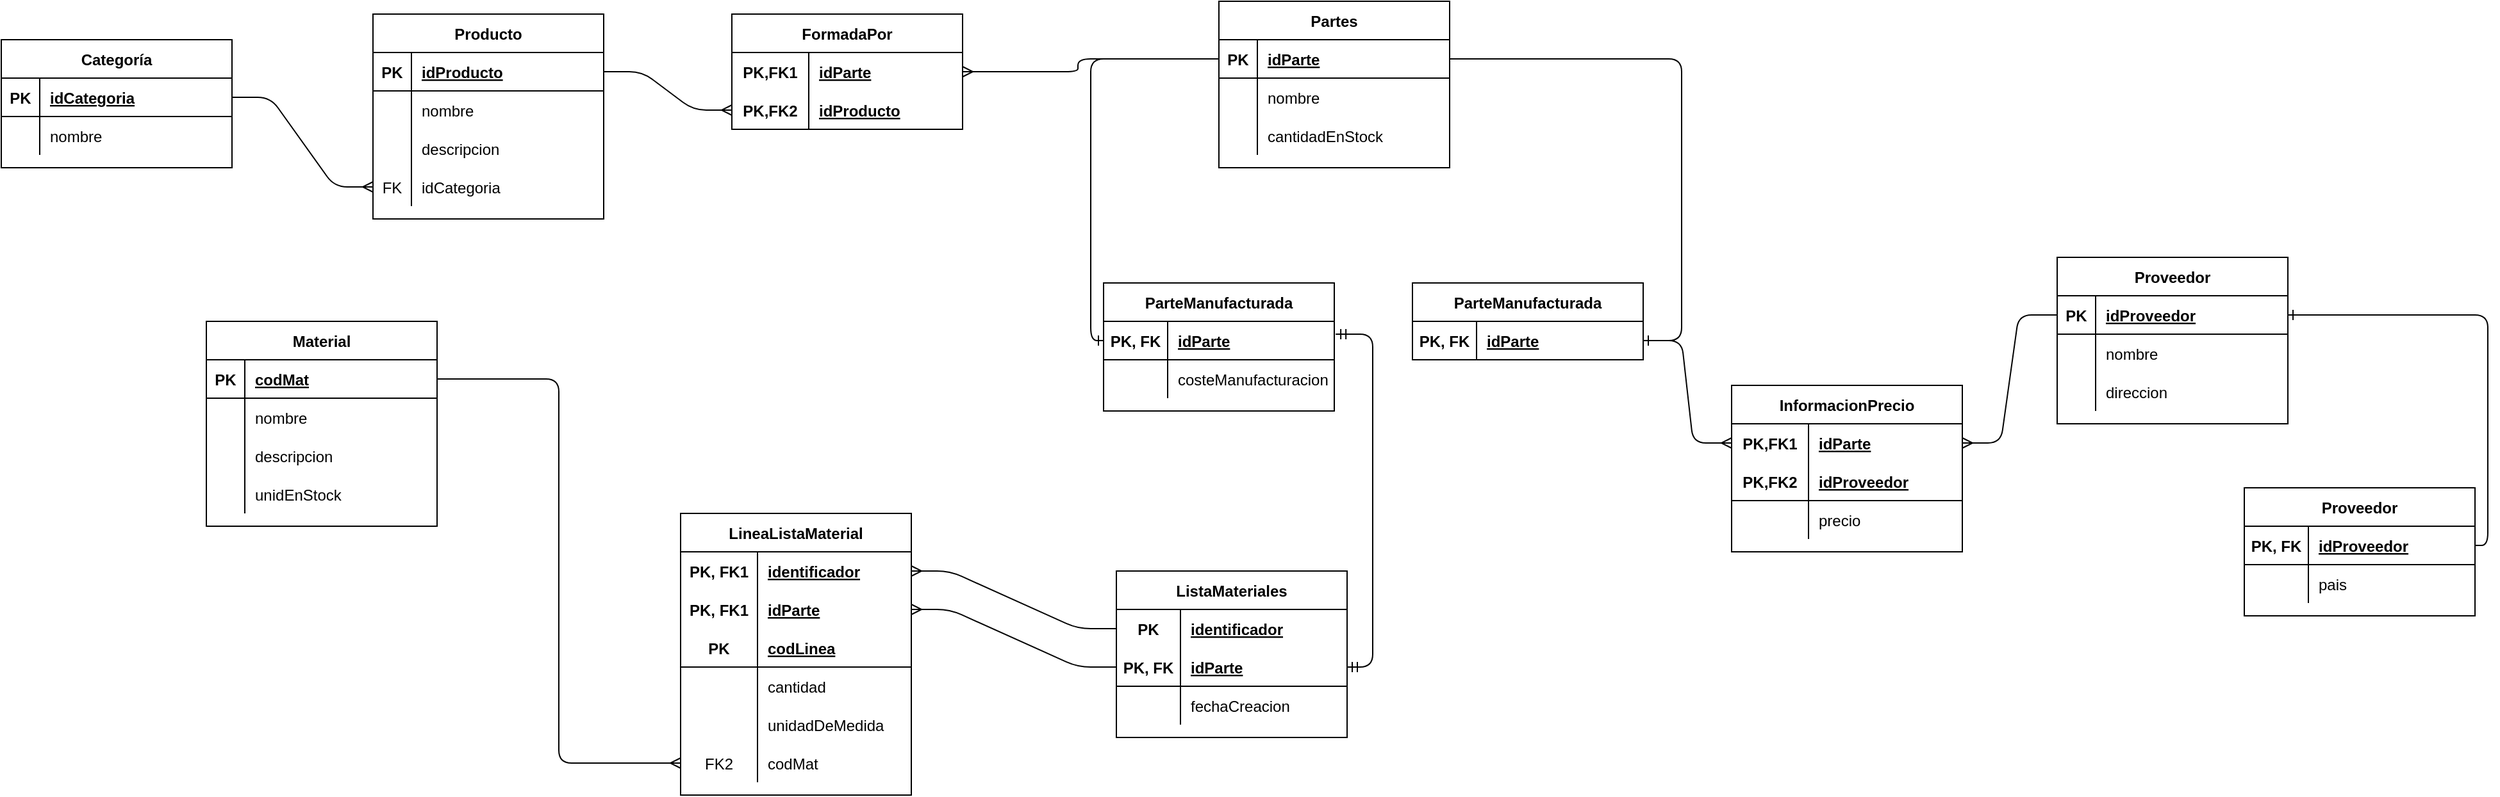 <mxfile version="14.4.3" type="device"><diagram id="-N4p3-hyUsjBFqyOFc-9" name="Página-1"><mxGraphModel dx="1021" dy="600" grid="1" gridSize="10" guides="1" tooltips="1" connect="1" arrows="1" fold="1" page="1" pageScale="1" pageWidth="827" pageHeight="1169" math="0" shadow="0"><root><mxCell id="0"/><mxCell id="1" parent="0"/><mxCell id="QbuISWlh4WexcqxM9ZV0-1" value="Categoría" style="shape=table;startSize=30;container=1;collapsible=1;childLayout=tableLayout;fixedRows=1;rowLines=0;fontStyle=1;align=center;resizeLast=1;" vertex="1" parent="1"><mxGeometry x="50" y="90" width="180" height="100" as="geometry"/></mxCell><mxCell id="QbuISWlh4WexcqxM9ZV0-2" value="" style="shape=partialRectangle;collapsible=0;dropTarget=0;pointerEvents=0;fillColor=none;top=0;left=0;bottom=1;right=0;points=[[0,0.5],[1,0.5]];portConstraint=eastwest;" vertex="1" parent="QbuISWlh4WexcqxM9ZV0-1"><mxGeometry y="30" width="180" height="30" as="geometry"/></mxCell><mxCell id="QbuISWlh4WexcqxM9ZV0-3" value="PK" style="shape=partialRectangle;connectable=0;fillColor=none;top=0;left=0;bottom=0;right=0;fontStyle=1;overflow=hidden;" vertex="1" parent="QbuISWlh4WexcqxM9ZV0-2"><mxGeometry width="30" height="30" as="geometry"/></mxCell><mxCell id="QbuISWlh4WexcqxM9ZV0-4" value="idCategoria" style="shape=partialRectangle;connectable=0;fillColor=none;top=0;left=0;bottom=0;right=0;align=left;spacingLeft=6;fontStyle=5;overflow=hidden;" vertex="1" parent="QbuISWlh4WexcqxM9ZV0-2"><mxGeometry x="30" width="150" height="30" as="geometry"/></mxCell><mxCell id="QbuISWlh4WexcqxM9ZV0-5" value="" style="shape=partialRectangle;collapsible=0;dropTarget=0;pointerEvents=0;fillColor=none;top=0;left=0;bottom=0;right=0;points=[[0,0.5],[1,0.5]];portConstraint=eastwest;" vertex="1" parent="QbuISWlh4WexcqxM9ZV0-1"><mxGeometry y="60" width="180" height="30" as="geometry"/></mxCell><mxCell id="QbuISWlh4WexcqxM9ZV0-6" value="" style="shape=partialRectangle;connectable=0;fillColor=none;top=0;left=0;bottom=0;right=0;editable=1;overflow=hidden;" vertex="1" parent="QbuISWlh4WexcqxM9ZV0-5"><mxGeometry width="30" height="30" as="geometry"/></mxCell><mxCell id="QbuISWlh4WexcqxM9ZV0-7" value="nombre" style="shape=partialRectangle;connectable=0;fillColor=none;top=0;left=0;bottom=0;right=0;align=left;spacingLeft=6;overflow=hidden;" vertex="1" parent="QbuISWlh4WexcqxM9ZV0-5"><mxGeometry x="30" width="150" height="30" as="geometry"/></mxCell><mxCell id="QbuISWlh4WexcqxM9ZV0-14" value="Producto" style="shape=table;startSize=30;container=1;collapsible=1;childLayout=tableLayout;fixedRows=1;rowLines=0;fontStyle=1;align=center;resizeLast=1;" vertex="1" parent="1"><mxGeometry x="340" y="70" width="180" height="160" as="geometry"/></mxCell><mxCell id="QbuISWlh4WexcqxM9ZV0-15" value="" style="shape=partialRectangle;collapsible=0;dropTarget=0;pointerEvents=0;fillColor=none;top=0;left=0;bottom=1;right=0;points=[[0,0.5],[1,0.5]];portConstraint=eastwest;" vertex="1" parent="QbuISWlh4WexcqxM9ZV0-14"><mxGeometry y="30" width="180" height="30" as="geometry"/></mxCell><mxCell id="QbuISWlh4WexcqxM9ZV0-16" value="PK" style="shape=partialRectangle;connectable=0;fillColor=none;top=0;left=0;bottom=0;right=0;fontStyle=1;overflow=hidden;" vertex="1" parent="QbuISWlh4WexcqxM9ZV0-15"><mxGeometry width="30" height="30" as="geometry"/></mxCell><mxCell id="QbuISWlh4WexcqxM9ZV0-17" value="idProducto" style="shape=partialRectangle;connectable=0;fillColor=none;top=0;left=0;bottom=0;right=0;align=left;spacingLeft=6;fontStyle=5;overflow=hidden;" vertex="1" parent="QbuISWlh4WexcqxM9ZV0-15"><mxGeometry x="30" width="150" height="30" as="geometry"/></mxCell><mxCell id="QbuISWlh4WexcqxM9ZV0-18" value="" style="shape=partialRectangle;collapsible=0;dropTarget=0;pointerEvents=0;fillColor=none;top=0;left=0;bottom=0;right=0;points=[[0,0.5],[1,0.5]];portConstraint=eastwest;" vertex="1" parent="QbuISWlh4WexcqxM9ZV0-14"><mxGeometry y="60" width="180" height="30" as="geometry"/></mxCell><mxCell id="QbuISWlh4WexcqxM9ZV0-19" value="" style="shape=partialRectangle;connectable=0;fillColor=none;top=0;left=0;bottom=0;right=0;editable=1;overflow=hidden;" vertex="1" parent="QbuISWlh4WexcqxM9ZV0-18"><mxGeometry width="30" height="30" as="geometry"/></mxCell><mxCell id="QbuISWlh4WexcqxM9ZV0-20" value="nombre" style="shape=partialRectangle;connectable=0;fillColor=none;top=0;left=0;bottom=0;right=0;align=left;spacingLeft=6;overflow=hidden;" vertex="1" parent="QbuISWlh4WexcqxM9ZV0-18"><mxGeometry x="30" width="150" height="30" as="geometry"/></mxCell><mxCell id="QbuISWlh4WexcqxM9ZV0-21" value="" style="shape=partialRectangle;collapsible=0;dropTarget=0;pointerEvents=0;fillColor=none;top=0;left=0;bottom=0;right=0;points=[[0,0.5],[1,0.5]];portConstraint=eastwest;" vertex="1" parent="QbuISWlh4WexcqxM9ZV0-14"><mxGeometry y="90" width="180" height="30" as="geometry"/></mxCell><mxCell id="QbuISWlh4WexcqxM9ZV0-22" value="" style="shape=partialRectangle;connectable=0;fillColor=none;top=0;left=0;bottom=0;right=0;editable=1;overflow=hidden;" vertex="1" parent="QbuISWlh4WexcqxM9ZV0-21"><mxGeometry width="30" height="30" as="geometry"/></mxCell><mxCell id="QbuISWlh4WexcqxM9ZV0-23" value="descripcion" style="shape=partialRectangle;connectable=0;fillColor=none;top=0;left=0;bottom=0;right=0;align=left;spacingLeft=6;overflow=hidden;" vertex="1" parent="QbuISWlh4WexcqxM9ZV0-21"><mxGeometry x="30" width="150" height="30" as="geometry"/></mxCell><mxCell id="QbuISWlh4WexcqxM9ZV0-24" value="" style="shape=partialRectangle;collapsible=0;dropTarget=0;pointerEvents=0;fillColor=none;top=0;left=0;bottom=0;right=0;points=[[0,0.5],[1,0.5]];portConstraint=eastwest;" vertex="1" parent="QbuISWlh4WexcqxM9ZV0-14"><mxGeometry y="120" width="180" height="30" as="geometry"/></mxCell><mxCell id="QbuISWlh4WexcqxM9ZV0-25" value="FK" style="shape=partialRectangle;connectable=0;fillColor=none;top=0;left=0;bottom=0;right=0;editable=1;overflow=hidden;" vertex="1" parent="QbuISWlh4WexcqxM9ZV0-24"><mxGeometry width="30" height="30" as="geometry"/></mxCell><mxCell id="QbuISWlh4WexcqxM9ZV0-26" value="idCategoria" style="shape=partialRectangle;connectable=0;fillColor=none;top=0;left=0;bottom=0;right=0;align=left;spacingLeft=6;overflow=hidden;" vertex="1" parent="QbuISWlh4WexcqxM9ZV0-24"><mxGeometry x="30" width="150" height="30" as="geometry"/></mxCell><mxCell id="QbuISWlh4WexcqxM9ZV0-27" value="Partes" style="shape=table;startSize=30;container=1;collapsible=1;childLayout=tableLayout;fixedRows=1;rowLines=0;fontStyle=1;align=center;resizeLast=1;" vertex="1" parent="1"><mxGeometry x="1000" y="60" width="180" height="130" as="geometry"/></mxCell><mxCell id="QbuISWlh4WexcqxM9ZV0-28" value="" style="shape=partialRectangle;collapsible=0;dropTarget=0;pointerEvents=0;fillColor=none;top=0;left=0;bottom=1;right=0;points=[[0,0.5],[1,0.5]];portConstraint=eastwest;" vertex="1" parent="QbuISWlh4WexcqxM9ZV0-27"><mxGeometry y="30" width="180" height="30" as="geometry"/></mxCell><mxCell id="QbuISWlh4WexcqxM9ZV0-29" value="PK" style="shape=partialRectangle;connectable=0;fillColor=none;top=0;left=0;bottom=0;right=0;fontStyle=1;overflow=hidden;" vertex="1" parent="QbuISWlh4WexcqxM9ZV0-28"><mxGeometry width="30" height="30" as="geometry"/></mxCell><mxCell id="QbuISWlh4WexcqxM9ZV0-30" value="idParte" style="shape=partialRectangle;connectable=0;fillColor=none;top=0;left=0;bottom=0;right=0;align=left;spacingLeft=6;fontStyle=5;overflow=hidden;" vertex="1" parent="QbuISWlh4WexcqxM9ZV0-28"><mxGeometry x="30" width="150" height="30" as="geometry"/></mxCell><mxCell id="QbuISWlh4WexcqxM9ZV0-31" value="" style="shape=partialRectangle;collapsible=0;dropTarget=0;pointerEvents=0;fillColor=none;top=0;left=0;bottom=0;right=0;points=[[0,0.5],[1,0.5]];portConstraint=eastwest;" vertex="1" parent="QbuISWlh4WexcqxM9ZV0-27"><mxGeometry y="60" width="180" height="30" as="geometry"/></mxCell><mxCell id="QbuISWlh4WexcqxM9ZV0-32" value="" style="shape=partialRectangle;connectable=0;fillColor=none;top=0;left=0;bottom=0;right=0;editable=1;overflow=hidden;" vertex="1" parent="QbuISWlh4WexcqxM9ZV0-31"><mxGeometry width="30" height="30" as="geometry"/></mxCell><mxCell id="QbuISWlh4WexcqxM9ZV0-33" value="nombre" style="shape=partialRectangle;connectable=0;fillColor=none;top=0;left=0;bottom=0;right=0;align=left;spacingLeft=6;overflow=hidden;" vertex="1" parent="QbuISWlh4WexcqxM9ZV0-31"><mxGeometry x="30" width="150" height="30" as="geometry"/></mxCell><mxCell id="QbuISWlh4WexcqxM9ZV0-34" value="" style="shape=partialRectangle;collapsible=0;dropTarget=0;pointerEvents=0;fillColor=none;top=0;left=0;bottom=0;right=0;points=[[0,0.5],[1,0.5]];portConstraint=eastwest;" vertex="1" parent="QbuISWlh4WexcqxM9ZV0-27"><mxGeometry y="90" width="180" height="30" as="geometry"/></mxCell><mxCell id="QbuISWlh4WexcqxM9ZV0-35" value="" style="shape=partialRectangle;connectable=0;fillColor=none;top=0;left=0;bottom=0;right=0;editable=1;overflow=hidden;" vertex="1" parent="QbuISWlh4WexcqxM9ZV0-34"><mxGeometry width="30" height="30" as="geometry"/></mxCell><mxCell id="QbuISWlh4WexcqxM9ZV0-36" value="cantidadEnStock" style="shape=partialRectangle;connectable=0;fillColor=none;top=0;left=0;bottom=0;right=0;align=left;spacingLeft=6;overflow=hidden;" vertex="1" parent="QbuISWlh4WexcqxM9ZV0-34"><mxGeometry x="30" width="150" height="30" as="geometry"/></mxCell><mxCell id="QbuISWlh4WexcqxM9ZV0-40" value="" style="edgeStyle=entityRelationEdgeStyle;fontSize=12;html=1;endArrow=ERmany;exitX=1;exitY=0.5;exitDx=0;exitDy=0;" edge="1" parent="1" source="QbuISWlh4WexcqxM9ZV0-2" target="QbuISWlh4WexcqxM9ZV0-24"><mxGeometry width="100" height="100" relative="1" as="geometry"><mxPoint x="420" y="310" as="sourcePoint"/><mxPoint x="450" y="200" as="targetPoint"/></mxGeometry></mxCell><mxCell id="QbuISWlh4WexcqxM9ZV0-41" value="FormadaPor" style="shape=table;startSize=30;container=1;collapsible=1;childLayout=tableLayout;fixedRows=1;rowLines=0;fontStyle=1;align=center;resizeLast=1;" vertex="1" parent="1"><mxGeometry x="620" y="70" width="180" height="90" as="geometry"/></mxCell><mxCell id="QbuISWlh4WexcqxM9ZV0-42" value="" style="shape=partialRectangle;collapsible=0;dropTarget=0;pointerEvents=0;fillColor=none;top=0;left=0;bottom=0;right=0;points=[[0,0.5],[1,0.5]];portConstraint=eastwest;" vertex="1" parent="QbuISWlh4WexcqxM9ZV0-41"><mxGeometry y="30" width="180" height="30" as="geometry"/></mxCell><mxCell id="QbuISWlh4WexcqxM9ZV0-43" value="PK,FK1" style="shape=partialRectangle;connectable=0;fillColor=none;top=0;left=0;bottom=0;right=0;fontStyle=1;overflow=hidden;" vertex="1" parent="QbuISWlh4WexcqxM9ZV0-42"><mxGeometry width="60" height="30" as="geometry"/></mxCell><mxCell id="QbuISWlh4WexcqxM9ZV0-44" value="idParte" style="shape=partialRectangle;connectable=0;fillColor=none;top=0;left=0;bottom=0;right=0;align=left;spacingLeft=6;fontStyle=5;overflow=hidden;" vertex="1" parent="QbuISWlh4WexcqxM9ZV0-42"><mxGeometry x="60" width="120" height="30" as="geometry"/></mxCell><mxCell id="QbuISWlh4WexcqxM9ZV0-45" value="" style="shape=partialRectangle;collapsible=0;dropTarget=0;pointerEvents=0;fillColor=none;top=0;left=0;bottom=1;right=0;points=[[0,0.5],[1,0.5]];portConstraint=eastwest;" vertex="1" parent="QbuISWlh4WexcqxM9ZV0-41"><mxGeometry y="60" width="180" height="30" as="geometry"/></mxCell><mxCell id="QbuISWlh4WexcqxM9ZV0-46" value="PK,FK2" style="shape=partialRectangle;connectable=0;fillColor=none;top=0;left=0;bottom=0;right=0;fontStyle=1;overflow=hidden;" vertex="1" parent="QbuISWlh4WexcqxM9ZV0-45"><mxGeometry width="60" height="30" as="geometry"/></mxCell><mxCell id="QbuISWlh4WexcqxM9ZV0-47" value="idProducto" style="shape=partialRectangle;connectable=0;fillColor=none;top=0;left=0;bottom=0;right=0;align=left;spacingLeft=6;fontStyle=5;overflow=hidden;" vertex="1" parent="QbuISWlh4WexcqxM9ZV0-45"><mxGeometry x="60" width="120" height="30" as="geometry"/></mxCell><mxCell id="QbuISWlh4WexcqxM9ZV0-54" value="" style="edgeStyle=entityRelationEdgeStyle;fontSize=12;html=1;endArrow=ERmany;exitX=1;exitY=0.5;exitDx=0;exitDy=0;" edge="1" parent="1" source="QbuISWlh4WexcqxM9ZV0-15" target="QbuISWlh4WexcqxM9ZV0-45"><mxGeometry width="100" height="100" relative="1" as="geometry"><mxPoint x="840" y="310" as="sourcePoint"/><mxPoint x="940" y="210" as="targetPoint"/></mxGeometry></mxCell><mxCell id="QbuISWlh4WexcqxM9ZV0-55" value="" style="edgeStyle=orthogonalEdgeStyle;fontSize=12;html=1;endArrow=ERmany;exitX=0;exitY=0.5;exitDx=0;exitDy=0;" edge="1" parent="1" source="QbuISWlh4WexcqxM9ZV0-28" target="QbuISWlh4WexcqxM9ZV0-42"><mxGeometry width="100" height="100" relative="1" as="geometry"><mxPoint x="840" y="310" as="sourcePoint"/><mxPoint x="940" y="210" as="targetPoint"/><Array as="points"><mxPoint x="890" y="105"/><mxPoint x="890" y="115"/></Array></mxGeometry></mxCell><mxCell id="QbuISWlh4WexcqxM9ZV0-56" value="ParteManufacturada" style="shape=table;startSize=30;container=1;collapsible=1;childLayout=tableLayout;fixedRows=1;rowLines=0;fontStyle=1;align=center;resizeLast=1;" vertex="1" parent="1"><mxGeometry x="910" y="280" width="180" height="100" as="geometry"/></mxCell><mxCell id="QbuISWlh4WexcqxM9ZV0-57" value="" style="shape=partialRectangle;collapsible=0;dropTarget=0;pointerEvents=0;fillColor=none;top=0;left=0;bottom=1;right=0;points=[[0,0.5],[1,0.5]];portConstraint=eastwest;" vertex="1" parent="QbuISWlh4WexcqxM9ZV0-56"><mxGeometry y="30" width="180" height="30" as="geometry"/></mxCell><mxCell id="QbuISWlh4WexcqxM9ZV0-58" value="PK, FK" style="shape=partialRectangle;connectable=0;fillColor=none;top=0;left=0;bottom=0;right=0;fontStyle=1;overflow=hidden;" vertex="1" parent="QbuISWlh4WexcqxM9ZV0-57"><mxGeometry width="50" height="30" as="geometry"/></mxCell><mxCell id="QbuISWlh4WexcqxM9ZV0-59" value="idParte" style="shape=partialRectangle;connectable=0;fillColor=none;top=0;left=0;bottom=0;right=0;align=left;spacingLeft=6;fontStyle=5;overflow=hidden;" vertex="1" parent="QbuISWlh4WexcqxM9ZV0-57"><mxGeometry x="50" width="130" height="30" as="geometry"/></mxCell><mxCell id="QbuISWlh4WexcqxM9ZV0-60" value="" style="shape=partialRectangle;collapsible=0;dropTarget=0;pointerEvents=0;fillColor=none;top=0;left=0;bottom=0;right=0;points=[[0,0.5],[1,0.5]];portConstraint=eastwest;" vertex="1" parent="QbuISWlh4WexcqxM9ZV0-56"><mxGeometry y="60" width="180" height="30" as="geometry"/></mxCell><mxCell id="QbuISWlh4WexcqxM9ZV0-61" value="" style="shape=partialRectangle;connectable=0;fillColor=none;top=0;left=0;bottom=0;right=0;editable=1;overflow=hidden;" vertex="1" parent="QbuISWlh4WexcqxM9ZV0-60"><mxGeometry width="50" height="30" as="geometry"/></mxCell><mxCell id="QbuISWlh4WexcqxM9ZV0-62" value="costeManufacturacion" style="shape=partialRectangle;connectable=0;fillColor=none;top=0;left=0;bottom=0;right=0;align=left;spacingLeft=6;overflow=hidden;" vertex="1" parent="QbuISWlh4WexcqxM9ZV0-60"><mxGeometry x="50" width="130" height="30" as="geometry"/></mxCell><mxCell id="QbuISWlh4WexcqxM9ZV0-82" value="ParteManufacturada" style="shape=table;startSize=30;container=1;collapsible=1;childLayout=tableLayout;fixedRows=1;rowLines=0;fontStyle=1;align=center;resizeLast=1;" vertex="1" parent="1"><mxGeometry x="1151" y="280" width="180" height="60" as="geometry"/></mxCell><mxCell id="QbuISWlh4WexcqxM9ZV0-83" value="" style="shape=partialRectangle;collapsible=0;dropTarget=0;pointerEvents=0;fillColor=none;top=0;left=0;bottom=1;right=0;points=[[0,0.5],[1,0.5]];portConstraint=eastwest;" vertex="1" parent="QbuISWlh4WexcqxM9ZV0-82"><mxGeometry y="30" width="180" height="30" as="geometry"/></mxCell><mxCell id="QbuISWlh4WexcqxM9ZV0-84" value="PK, FK" style="shape=partialRectangle;connectable=0;fillColor=none;top=0;left=0;bottom=0;right=0;fontStyle=1;overflow=hidden;" vertex="1" parent="QbuISWlh4WexcqxM9ZV0-83"><mxGeometry width="50" height="30" as="geometry"/></mxCell><mxCell id="QbuISWlh4WexcqxM9ZV0-85" value="idParte" style="shape=partialRectangle;connectable=0;fillColor=none;top=0;left=0;bottom=0;right=0;align=left;spacingLeft=6;fontStyle=5;overflow=hidden;" vertex="1" parent="QbuISWlh4WexcqxM9ZV0-83"><mxGeometry x="50" width="130" height="30" as="geometry"/></mxCell><mxCell id="QbuISWlh4WexcqxM9ZV0-89" value="" style="edgeStyle=orthogonalEdgeStyle;fontSize=12;html=1;endArrow=ERone;endFill=1;exitX=0;exitY=0.5;exitDx=0;exitDy=0;entryX=0;entryY=0.5;entryDx=0;entryDy=0;" edge="1" parent="1" source="QbuISWlh4WexcqxM9ZV0-28" target="QbuISWlh4WexcqxM9ZV0-57"><mxGeometry width="100" height="100" relative="1" as="geometry"><mxPoint x="880" y="310" as="sourcePoint"/><mxPoint x="980" y="210" as="targetPoint"/></mxGeometry></mxCell><mxCell id="QbuISWlh4WexcqxM9ZV0-90" value="" style="edgeStyle=entityRelationEdgeStyle;fontSize=12;html=1;endArrow=ERone;endFill=1;exitX=1;exitY=0.5;exitDx=0;exitDy=0;" edge="1" parent="1" source="QbuISWlh4WexcqxM9ZV0-28" target="QbuISWlh4WexcqxM9ZV0-83"><mxGeometry width="100" height="100" relative="1" as="geometry"><mxPoint x="880" y="310" as="sourcePoint"/><mxPoint x="980" y="210" as="targetPoint"/></mxGeometry></mxCell><mxCell id="QbuISWlh4WexcqxM9ZV0-91" value="InformacionPrecio" style="shape=table;startSize=30;container=1;collapsible=1;childLayout=tableLayout;fixedRows=1;rowLines=0;fontStyle=1;align=center;resizeLast=1;" vertex="1" parent="1"><mxGeometry x="1400" y="360" width="180" height="130" as="geometry"/></mxCell><mxCell id="QbuISWlh4WexcqxM9ZV0-92" value="" style="shape=partialRectangle;collapsible=0;dropTarget=0;pointerEvents=0;fillColor=none;top=0;left=0;bottom=0;right=0;points=[[0,0.5],[1,0.5]];portConstraint=eastwest;" vertex="1" parent="QbuISWlh4WexcqxM9ZV0-91"><mxGeometry y="30" width="180" height="30" as="geometry"/></mxCell><mxCell id="QbuISWlh4WexcqxM9ZV0-93" value="PK,FK1" style="shape=partialRectangle;connectable=0;fillColor=none;top=0;left=0;bottom=0;right=0;fontStyle=1;overflow=hidden;" vertex="1" parent="QbuISWlh4WexcqxM9ZV0-92"><mxGeometry width="60" height="30" as="geometry"/></mxCell><mxCell id="QbuISWlh4WexcqxM9ZV0-94" value="idParte" style="shape=partialRectangle;connectable=0;fillColor=none;top=0;left=0;bottom=0;right=0;align=left;spacingLeft=6;fontStyle=5;overflow=hidden;" vertex="1" parent="QbuISWlh4WexcqxM9ZV0-92"><mxGeometry x="60" width="120" height="30" as="geometry"/></mxCell><mxCell id="QbuISWlh4WexcqxM9ZV0-95" value="" style="shape=partialRectangle;collapsible=0;dropTarget=0;pointerEvents=0;fillColor=none;top=0;left=0;bottom=1;right=0;points=[[0,0.5],[1,0.5]];portConstraint=eastwest;" vertex="1" parent="QbuISWlh4WexcqxM9ZV0-91"><mxGeometry y="60" width="180" height="30" as="geometry"/></mxCell><mxCell id="QbuISWlh4WexcqxM9ZV0-96" value="PK,FK2" style="shape=partialRectangle;connectable=0;fillColor=none;top=0;left=0;bottom=0;right=0;fontStyle=1;overflow=hidden;" vertex="1" parent="QbuISWlh4WexcqxM9ZV0-95"><mxGeometry width="60" height="30" as="geometry"/></mxCell><mxCell id="QbuISWlh4WexcqxM9ZV0-97" value="idProveedor" style="shape=partialRectangle;connectable=0;fillColor=none;top=0;left=0;bottom=0;right=0;align=left;spacingLeft=6;fontStyle=5;overflow=hidden;" vertex="1" parent="QbuISWlh4WexcqxM9ZV0-95"><mxGeometry x="60" width="120" height="30" as="geometry"/></mxCell><mxCell id="QbuISWlh4WexcqxM9ZV0-98" value="" style="shape=partialRectangle;collapsible=0;dropTarget=0;pointerEvents=0;fillColor=none;top=0;left=0;bottom=0;right=0;points=[[0,0.5],[1,0.5]];portConstraint=eastwest;" vertex="1" parent="QbuISWlh4WexcqxM9ZV0-91"><mxGeometry y="90" width="180" height="30" as="geometry"/></mxCell><mxCell id="QbuISWlh4WexcqxM9ZV0-99" value="" style="shape=partialRectangle;connectable=0;fillColor=none;top=0;left=0;bottom=0;right=0;editable=1;overflow=hidden;" vertex="1" parent="QbuISWlh4WexcqxM9ZV0-98"><mxGeometry width="60" height="30" as="geometry"/></mxCell><mxCell id="QbuISWlh4WexcqxM9ZV0-100" value="precio" style="shape=partialRectangle;connectable=0;fillColor=none;top=0;left=0;bottom=0;right=0;align=left;spacingLeft=6;overflow=hidden;" vertex="1" parent="QbuISWlh4WexcqxM9ZV0-98"><mxGeometry x="60" width="120" height="30" as="geometry"/></mxCell><mxCell id="QbuISWlh4WexcqxM9ZV0-104" value="Proveedor" style="shape=table;startSize=30;container=1;collapsible=1;childLayout=tableLayout;fixedRows=1;rowLines=0;fontStyle=1;align=center;resizeLast=1;" vertex="1" parent="1"><mxGeometry x="1654" y="260" width="180" height="130" as="geometry"/></mxCell><mxCell id="QbuISWlh4WexcqxM9ZV0-105" value="" style="shape=partialRectangle;collapsible=0;dropTarget=0;pointerEvents=0;fillColor=none;top=0;left=0;bottom=1;right=0;points=[[0,0.5],[1,0.5]];portConstraint=eastwest;" vertex="1" parent="QbuISWlh4WexcqxM9ZV0-104"><mxGeometry y="30" width="180" height="30" as="geometry"/></mxCell><mxCell id="QbuISWlh4WexcqxM9ZV0-106" value="PK" style="shape=partialRectangle;connectable=0;fillColor=none;top=0;left=0;bottom=0;right=0;fontStyle=1;overflow=hidden;" vertex="1" parent="QbuISWlh4WexcqxM9ZV0-105"><mxGeometry width="30" height="30" as="geometry"/></mxCell><mxCell id="QbuISWlh4WexcqxM9ZV0-107" value="idProveedor" style="shape=partialRectangle;connectable=0;fillColor=none;top=0;left=0;bottom=0;right=0;align=left;spacingLeft=6;fontStyle=5;overflow=hidden;" vertex="1" parent="QbuISWlh4WexcqxM9ZV0-105"><mxGeometry x="30" width="150" height="30" as="geometry"/></mxCell><mxCell id="QbuISWlh4WexcqxM9ZV0-108" value="" style="shape=partialRectangle;collapsible=0;dropTarget=0;pointerEvents=0;fillColor=none;top=0;left=0;bottom=0;right=0;points=[[0,0.5],[1,0.5]];portConstraint=eastwest;" vertex="1" parent="QbuISWlh4WexcqxM9ZV0-104"><mxGeometry y="60" width="180" height="30" as="geometry"/></mxCell><mxCell id="QbuISWlh4WexcqxM9ZV0-109" value="" style="shape=partialRectangle;connectable=0;fillColor=none;top=0;left=0;bottom=0;right=0;editable=1;overflow=hidden;" vertex="1" parent="QbuISWlh4WexcqxM9ZV0-108"><mxGeometry width="30" height="30" as="geometry"/></mxCell><mxCell id="QbuISWlh4WexcqxM9ZV0-110" value="nombre" style="shape=partialRectangle;connectable=0;fillColor=none;top=0;left=0;bottom=0;right=0;align=left;spacingLeft=6;overflow=hidden;" vertex="1" parent="QbuISWlh4WexcqxM9ZV0-108"><mxGeometry x="30" width="150" height="30" as="geometry"/></mxCell><mxCell id="QbuISWlh4WexcqxM9ZV0-111" value="" style="shape=partialRectangle;collapsible=0;dropTarget=0;pointerEvents=0;fillColor=none;top=0;left=0;bottom=0;right=0;points=[[0,0.5],[1,0.5]];portConstraint=eastwest;" vertex="1" parent="QbuISWlh4WexcqxM9ZV0-104"><mxGeometry y="90" width="180" height="30" as="geometry"/></mxCell><mxCell id="QbuISWlh4WexcqxM9ZV0-112" value="" style="shape=partialRectangle;connectable=0;fillColor=none;top=0;left=0;bottom=0;right=0;editable=1;overflow=hidden;" vertex="1" parent="QbuISWlh4WexcqxM9ZV0-111"><mxGeometry width="30" height="30" as="geometry"/></mxCell><mxCell id="QbuISWlh4WexcqxM9ZV0-113" value="direccion" style="shape=partialRectangle;connectable=0;fillColor=none;top=0;left=0;bottom=0;right=0;align=left;spacingLeft=6;overflow=hidden;" vertex="1" parent="QbuISWlh4WexcqxM9ZV0-111"><mxGeometry x="30" width="150" height="30" as="geometry"/></mxCell><mxCell id="QbuISWlh4WexcqxM9ZV0-117" value="" style="edgeStyle=entityRelationEdgeStyle;fontSize=12;html=1;endArrow=ERmany;exitX=1;exitY=0.5;exitDx=0;exitDy=0;entryX=0;entryY=0.5;entryDx=0;entryDy=0;" edge="1" parent="1" source="QbuISWlh4WexcqxM9ZV0-83" target="QbuISWlh4WexcqxM9ZV0-92"><mxGeometry width="100" height="100" relative="1" as="geometry"><mxPoint x="1370" y="410" as="sourcePoint"/><mxPoint x="1470" y="310" as="targetPoint"/></mxGeometry></mxCell><mxCell id="QbuISWlh4WexcqxM9ZV0-118" value="" style="edgeStyle=entityRelationEdgeStyle;fontSize=12;html=1;endArrow=ERmany;exitX=0;exitY=0.5;exitDx=0;exitDy=0;entryX=1;entryY=0.5;entryDx=0;entryDy=0;" edge="1" parent="1" source="QbuISWlh4WexcqxM9ZV0-105" target="QbuISWlh4WexcqxM9ZV0-92"><mxGeometry width="100" height="100" relative="1" as="geometry"><mxPoint x="1370" y="410" as="sourcePoint"/><mxPoint x="1470" y="310" as="targetPoint"/></mxGeometry></mxCell><mxCell id="QbuISWlh4WexcqxM9ZV0-132" value="Proveedor" style="shape=table;startSize=30;container=1;collapsible=1;childLayout=tableLayout;fixedRows=1;rowLines=0;fontStyle=1;align=center;resizeLast=1;" vertex="1" parent="1"><mxGeometry x="1800" y="440" width="180" height="100" as="geometry"/></mxCell><mxCell id="QbuISWlh4WexcqxM9ZV0-133" value="" style="shape=partialRectangle;collapsible=0;dropTarget=0;pointerEvents=0;fillColor=none;top=0;left=0;bottom=1;right=0;points=[[0,0.5],[1,0.5]];portConstraint=eastwest;" vertex="1" parent="QbuISWlh4WexcqxM9ZV0-132"><mxGeometry y="30" width="180" height="30" as="geometry"/></mxCell><mxCell id="QbuISWlh4WexcqxM9ZV0-134" value="PK, FK" style="shape=partialRectangle;connectable=0;fillColor=none;top=0;left=0;bottom=0;right=0;fontStyle=1;overflow=hidden;" vertex="1" parent="QbuISWlh4WexcqxM9ZV0-133"><mxGeometry width="50" height="30" as="geometry"/></mxCell><mxCell id="QbuISWlh4WexcqxM9ZV0-135" value="idProveedor" style="shape=partialRectangle;connectable=0;fillColor=none;top=0;left=0;bottom=0;right=0;align=left;spacingLeft=6;fontStyle=5;overflow=hidden;" vertex="1" parent="QbuISWlh4WexcqxM9ZV0-133"><mxGeometry x="50" width="130" height="30" as="geometry"/></mxCell><mxCell id="QbuISWlh4WexcqxM9ZV0-136" value="" style="shape=partialRectangle;collapsible=0;dropTarget=0;pointerEvents=0;fillColor=none;top=0;left=0;bottom=0;right=0;points=[[0,0.5],[1,0.5]];portConstraint=eastwest;" vertex="1" parent="QbuISWlh4WexcqxM9ZV0-132"><mxGeometry y="60" width="180" height="30" as="geometry"/></mxCell><mxCell id="QbuISWlh4WexcqxM9ZV0-137" value="" style="shape=partialRectangle;connectable=0;fillColor=none;top=0;left=0;bottom=0;right=0;editable=1;overflow=hidden;" vertex="1" parent="QbuISWlh4WexcqxM9ZV0-136"><mxGeometry width="50" height="30" as="geometry"/></mxCell><mxCell id="QbuISWlh4WexcqxM9ZV0-138" value="pais" style="shape=partialRectangle;connectable=0;fillColor=none;top=0;left=0;bottom=0;right=0;align=left;spacingLeft=6;overflow=hidden;" vertex="1" parent="QbuISWlh4WexcqxM9ZV0-136"><mxGeometry x="50" width="130" height="30" as="geometry"/></mxCell><mxCell id="QbuISWlh4WexcqxM9ZV0-142" value="" style="edgeStyle=orthogonalEdgeStyle;fontSize=12;html=1;endArrow=ERone;endFill=1;entryX=1;entryY=0.5;entryDx=0;entryDy=0;exitX=1;exitY=0.5;exitDx=0;exitDy=0;" edge="1" parent="1" source="QbuISWlh4WexcqxM9ZV0-133" target="QbuISWlh4WexcqxM9ZV0-105"><mxGeometry width="100" height="100" relative="1" as="geometry"><mxPoint x="1540" y="410" as="sourcePoint"/><mxPoint x="1640" y="310" as="targetPoint"/></mxGeometry></mxCell><mxCell id="QbuISWlh4WexcqxM9ZV0-143" value="ListaMateriales" style="shape=table;startSize=30;container=1;collapsible=1;childLayout=tableLayout;fixedRows=1;rowLines=0;fontStyle=1;align=center;resizeLast=1;" vertex="1" parent="1"><mxGeometry x="920" y="505" width="180" height="130" as="geometry"/></mxCell><mxCell id="QbuISWlh4WexcqxM9ZV0-144" value="" style="shape=partialRectangle;collapsible=0;dropTarget=0;pointerEvents=0;fillColor=none;top=0;left=0;bottom=1;right=0;points=[[0,0.5],[1,0.5]];portConstraint=eastwest;strokeColor=none;" vertex="1" parent="QbuISWlh4WexcqxM9ZV0-143"><mxGeometry y="30" width="180" height="30" as="geometry"/></mxCell><mxCell id="QbuISWlh4WexcqxM9ZV0-145" value="PK" style="shape=partialRectangle;connectable=0;fillColor=none;top=0;left=0;bottom=0;right=0;fontStyle=1;overflow=hidden;" vertex="1" parent="QbuISWlh4WexcqxM9ZV0-144"><mxGeometry width="50" height="30" as="geometry"/></mxCell><mxCell id="QbuISWlh4WexcqxM9ZV0-146" value="identificador" style="shape=partialRectangle;connectable=0;fillColor=none;top=0;left=0;bottom=0;right=0;align=left;spacingLeft=6;fontStyle=5;overflow=hidden;strokeColor=none;" vertex="1" parent="QbuISWlh4WexcqxM9ZV0-144"><mxGeometry x="50" width="130" height="30" as="geometry"/></mxCell><mxCell id="QbuISWlh4WexcqxM9ZV0-156" value="" style="shape=partialRectangle;collapsible=0;dropTarget=0;pointerEvents=0;fillColor=none;top=0;left=0;bottom=1;right=0;points=[[0,0.5],[1,0.5]];portConstraint=eastwest;" vertex="1" parent="QbuISWlh4WexcqxM9ZV0-143"><mxGeometry y="60" width="180" height="30" as="geometry"/></mxCell><mxCell id="QbuISWlh4WexcqxM9ZV0-157" value="PK, FK" style="shape=partialRectangle;connectable=0;fillColor=none;top=0;left=0;bottom=0;right=0;fontStyle=1;overflow=hidden;" vertex="1" parent="QbuISWlh4WexcqxM9ZV0-156"><mxGeometry width="50" height="30" as="geometry"/></mxCell><mxCell id="QbuISWlh4WexcqxM9ZV0-158" value="idParte" style="shape=partialRectangle;connectable=0;fillColor=none;top=0;left=0;bottom=0;right=0;align=left;spacingLeft=6;fontStyle=5;overflow=hidden;" vertex="1" parent="QbuISWlh4WexcqxM9ZV0-156"><mxGeometry x="50" width="130" height="30" as="geometry"/></mxCell><mxCell id="QbuISWlh4WexcqxM9ZV0-147" value="" style="shape=partialRectangle;collapsible=0;dropTarget=0;pointerEvents=0;fillColor=none;top=0;left=0;bottom=0;right=0;points=[[0,0.5],[1,0.5]];portConstraint=eastwest;" vertex="1" parent="QbuISWlh4WexcqxM9ZV0-143"><mxGeometry y="90" width="180" height="30" as="geometry"/></mxCell><mxCell id="QbuISWlh4WexcqxM9ZV0-148" value="" style="shape=partialRectangle;connectable=0;fillColor=none;top=0;left=0;bottom=0;right=0;editable=1;overflow=hidden;" vertex="1" parent="QbuISWlh4WexcqxM9ZV0-147"><mxGeometry width="50" height="30" as="geometry"/></mxCell><mxCell id="QbuISWlh4WexcqxM9ZV0-149" value="fechaCreacion" style="shape=partialRectangle;connectable=0;fillColor=none;top=0;left=0;bottom=0;right=0;align=left;spacingLeft=6;overflow=hidden;" vertex="1" parent="QbuISWlh4WexcqxM9ZV0-147"><mxGeometry x="50" width="130" height="30" as="geometry"/></mxCell><mxCell id="QbuISWlh4WexcqxM9ZV0-159" value="" style="edgeStyle=orthogonalEdgeStyle;fontSize=12;html=1;endArrow=ERmandOne;startArrow=ERmandOne;entryX=1.006;entryY=0.333;entryDx=0;entryDy=0;entryPerimeter=0;exitX=1;exitY=0.5;exitDx=0;exitDy=0;" edge="1" parent="1" source="QbuISWlh4WexcqxM9ZV0-156" target="QbuISWlh4WexcqxM9ZV0-57"><mxGeometry width="100" height="100" relative="1" as="geometry"><mxPoint x="920" y="560" as="sourcePoint"/><mxPoint x="1020" y="460" as="targetPoint"/><Array as="points"><mxPoint x="1120" y="580"/><mxPoint x="1120" y="320"/></Array></mxGeometry></mxCell><mxCell id="QbuISWlh4WexcqxM9ZV0-173" value="LineaListaMaterial" style="shape=table;startSize=30;container=1;collapsible=1;childLayout=tableLayout;fixedRows=1;rowLines=0;fontStyle=1;align=center;resizeLast=1;" vertex="1" parent="1"><mxGeometry x="580" y="460" width="180" height="220" as="geometry"/></mxCell><mxCell id="QbuISWlh4WexcqxM9ZV0-174" value="" style="shape=partialRectangle;collapsible=0;dropTarget=0;pointerEvents=0;fillColor=none;top=0;left=0;bottom=1;right=0;points=[[0,0.5],[1,0.5]];portConstraint=eastwest;strokeColor=none;" vertex="1" parent="QbuISWlh4WexcqxM9ZV0-173"><mxGeometry y="30" width="180" height="30" as="geometry"/></mxCell><mxCell id="QbuISWlh4WexcqxM9ZV0-175" value="PK, FK1" style="shape=partialRectangle;connectable=0;fillColor=none;top=0;left=0;bottom=0;right=0;fontStyle=1;overflow=hidden;" vertex="1" parent="QbuISWlh4WexcqxM9ZV0-174"><mxGeometry width="60" height="30" as="geometry"/></mxCell><mxCell id="QbuISWlh4WexcqxM9ZV0-176" value="identificador" style="shape=partialRectangle;connectable=0;fillColor=none;top=0;left=0;bottom=0;right=0;align=left;spacingLeft=6;fontStyle=5;overflow=hidden;strokeColor=none;" vertex="1" parent="QbuISWlh4WexcqxM9ZV0-174"><mxGeometry x="60" width="120" height="30" as="geometry"/></mxCell><mxCell id="QbuISWlh4WexcqxM9ZV0-177" value="" style="shape=partialRectangle;collapsible=0;dropTarget=0;pointerEvents=0;fillColor=none;top=0;left=0;bottom=1;right=0;points=[[0,0.5],[1,0.5]];portConstraint=eastwest;strokeColor=none;" vertex="1" parent="QbuISWlh4WexcqxM9ZV0-173"><mxGeometry y="60" width="180" height="30" as="geometry"/></mxCell><mxCell id="QbuISWlh4WexcqxM9ZV0-178" value="PK, FK1" style="shape=partialRectangle;connectable=0;fillColor=none;top=0;left=0;bottom=0;right=0;fontStyle=1;overflow=hidden;" vertex="1" parent="QbuISWlh4WexcqxM9ZV0-177"><mxGeometry width="60" height="30" as="geometry"/></mxCell><mxCell id="QbuISWlh4WexcqxM9ZV0-179" value="idParte" style="shape=partialRectangle;connectable=0;fillColor=none;top=0;left=0;bottom=0;right=0;align=left;spacingLeft=6;fontStyle=5;overflow=hidden;" vertex="1" parent="QbuISWlh4WexcqxM9ZV0-177"><mxGeometry x="60" width="120" height="30" as="geometry"/></mxCell><mxCell id="QbuISWlh4WexcqxM9ZV0-183" value="" style="shape=partialRectangle;collapsible=0;dropTarget=0;pointerEvents=0;fillColor=none;top=0;left=0;bottom=1;right=0;points=[[0,0.5],[1,0.5]];portConstraint=eastwest;" vertex="1" parent="QbuISWlh4WexcqxM9ZV0-173"><mxGeometry y="90" width="180" height="30" as="geometry"/></mxCell><mxCell id="QbuISWlh4WexcqxM9ZV0-184" value="PK" style="shape=partialRectangle;connectable=0;fillColor=none;top=0;left=0;bottom=0;right=0;fontStyle=1;overflow=hidden;" vertex="1" parent="QbuISWlh4WexcqxM9ZV0-183"><mxGeometry width="60" height="30" as="geometry"/></mxCell><mxCell id="QbuISWlh4WexcqxM9ZV0-185" value="codLinea" style="shape=partialRectangle;connectable=0;fillColor=none;top=0;left=0;bottom=0;right=0;align=left;spacingLeft=6;fontStyle=5;overflow=hidden;" vertex="1" parent="QbuISWlh4WexcqxM9ZV0-183"><mxGeometry x="60" width="120" height="30" as="geometry"/></mxCell><mxCell id="QbuISWlh4WexcqxM9ZV0-180" value="" style="shape=partialRectangle;collapsible=0;dropTarget=0;pointerEvents=0;fillColor=none;top=0;left=0;bottom=0;right=0;points=[[0,0.5],[1,0.5]];portConstraint=eastwest;" vertex="1" parent="QbuISWlh4WexcqxM9ZV0-173"><mxGeometry y="120" width="180" height="30" as="geometry"/></mxCell><mxCell id="QbuISWlh4WexcqxM9ZV0-181" value="" style="shape=partialRectangle;connectable=0;fillColor=none;top=0;left=0;bottom=0;right=0;editable=1;overflow=hidden;" vertex="1" parent="QbuISWlh4WexcqxM9ZV0-180"><mxGeometry width="60" height="30" as="geometry"/></mxCell><mxCell id="QbuISWlh4WexcqxM9ZV0-182" value="cantidad" style="shape=partialRectangle;connectable=0;fillColor=none;top=0;left=0;bottom=0;right=0;align=left;spacingLeft=6;overflow=hidden;" vertex="1" parent="QbuISWlh4WexcqxM9ZV0-180"><mxGeometry x="60" width="120" height="30" as="geometry"/></mxCell><mxCell id="QbuISWlh4WexcqxM9ZV0-186" value="" style="shape=partialRectangle;collapsible=0;dropTarget=0;pointerEvents=0;fillColor=none;top=0;left=0;bottom=0;right=0;points=[[0,0.5],[1,0.5]];portConstraint=eastwest;" vertex="1" parent="QbuISWlh4WexcqxM9ZV0-173"><mxGeometry y="150" width="180" height="30" as="geometry"/></mxCell><mxCell id="QbuISWlh4WexcqxM9ZV0-187" value="" style="shape=partialRectangle;connectable=0;fillColor=none;top=0;left=0;bottom=0;right=0;editable=1;overflow=hidden;" vertex="1" parent="QbuISWlh4WexcqxM9ZV0-186"><mxGeometry width="60" height="30" as="geometry"/></mxCell><mxCell id="QbuISWlh4WexcqxM9ZV0-188" value="unidadDeMedida" style="shape=partialRectangle;connectable=0;fillColor=none;top=0;left=0;bottom=0;right=0;align=left;spacingLeft=6;overflow=hidden;" vertex="1" parent="QbuISWlh4WexcqxM9ZV0-186"><mxGeometry x="60" width="120" height="30" as="geometry"/></mxCell><mxCell id="QbuISWlh4WexcqxM9ZV0-189" value="" style="shape=partialRectangle;collapsible=0;dropTarget=0;pointerEvents=0;fillColor=none;top=0;left=0;bottom=0;right=0;points=[[0,0.5],[1,0.5]];portConstraint=eastwest;" vertex="1" parent="QbuISWlh4WexcqxM9ZV0-173"><mxGeometry y="180" width="180" height="30" as="geometry"/></mxCell><mxCell id="QbuISWlh4WexcqxM9ZV0-190" value="FK2" style="shape=partialRectangle;connectable=0;fillColor=none;top=0;left=0;bottom=0;right=0;editable=1;overflow=hidden;" vertex="1" parent="QbuISWlh4WexcqxM9ZV0-189"><mxGeometry width="60" height="30" as="geometry"/></mxCell><mxCell id="QbuISWlh4WexcqxM9ZV0-191" value="codMat" style="shape=partialRectangle;connectable=0;fillColor=none;top=0;left=0;bottom=0;right=0;align=left;spacingLeft=6;overflow=hidden;" vertex="1" parent="QbuISWlh4WexcqxM9ZV0-189"><mxGeometry x="60" width="120" height="30" as="geometry"/></mxCell><mxCell id="QbuISWlh4WexcqxM9ZV0-192" value="Material" style="shape=table;startSize=30;container=1;collapsible=1;childLayout=tableLayout;fixedRows=1;rowLines=0;fontStyle=1;align=center;resizeLast=1;" vertex="1" parent="1"><mxGeometry x="210" y="310" width="180" height="160" as="geometry"/></mxCell><mxCell id="QbuISWlh4WexcqxM9ZV0-193" value="" style="shape=partialRectangle;collapsible=0;dropTarget=0;pointerEvents=0;fillColor=none;top=0;left=0;bottom=1;right=0;points=[[0,0.5],[1,0.5]];portConstraint=eastwest;" vertex="1" parent="QbuISWlh4WexcqxM9ZV0-192"><mxGeometry y="30" width="180" height="30" as="geometry"/></mxCell><mxCell id="QbuISWlh4WexcqxM9ZV0-194" value="PK" style="shape=partialRectangle;connectable=0;fillColor=none;top=0;left=0;bottom=0;right=0;fontStyle=1;overflow=hidden;" vertex="1" parent="QbuISWlh4WexcqxM9ZV0-193"><mxGeometry width="30" height="30" as="geometry"/></mxCell><mxCell id="QbuISWlh4WexcqxM9ZV0-195" value="codMat" style="shape=partialRectangle;connectable=0;fillColor=none;top=0;left=0;bottom=0;right=0;align=left;spacingLeft=6;fontStyle=5;overflow=hidden;" vertex="1" parent="QbuISWlh4WexcqxM9ZV0-193"><mxGeometry x="30" width="150" height="30" as="geometry"/></mxCell><mxCell id="QbuISWlh4WexcqxM9ZV0-196" value="" style="shape=partialRectangle;collapsible=0;dropTarget=0;pointerEvents=0;fillColor=none;top=0;left=0;bottom=0;right=0;points=[[0,0.5],[1,0.5]];portConstraint=eastwest;" vertex="1" parent="QbuISWlh4WexcqxM9ZV0-192"><mxGeometry y="60" width="180" height="30" as="geometry"/></mxCell><mxCell id="QbuISWlh4WexcqxM9ZV0-197" value="" style="shape=partialRectangle;connectable=0;fillColor=none;top=0;left=0;bottom=0;right=0;editable=1;overflow=hidden;" vertex="1" parent="QbuISWlh4WexcqxM9ZV0-196"><mxGeometry width="30" height="30" as="geometry"/></mxCell><mxCell id="QbuISWlh4WexcqxM9ZV0-198" value="nombre" style="shape=partialRectangle;connectable=0;fillColor=none;top=0;left=0;bottom=0;right=0;align=left;spacingLeft=6;overflow=hidden;" vertex="1" parent="QbuISWlh4WexcqxM9ZV0-196"><mxGeometry x="30" width="150" height="30" as="geometry"/></mxCell><mxCell id="QbuISWlh4WexcqxM9ZV0-199" value="" style="shape=partialRectangle;collapsible=0;dropTarget=0;pointerEvents=0;fillColor=none;top=0;left=0;bottom=0;right=0;points=[[0,0.5],[1,0.5]];portConstraint=eastwest;" vertex="1" parent="QbuISWlh4WexcqxM9ZV0-192"><mxGeometry y="90" width="180" height="30" as="geometry"/></mxCell><mxCell id="QbuISWlh4WexcqxM9ZV0-200" value="" style="shape=partialRectangle;connectable=0;fillColor=none;top=0;left=0;bottom=0;right=0;editable=1;overflow=hidden;" vertex="1" parent="QbuISWlh4WexcqxM9ZV0-199"><mxGeometry width="30" height="30" as="geometry"/></mxCell><mxCell id="QbuISWlh4WexcqxM9ZV0-201" value="descripcion" style="shape=partialRectangle;connectable=0;fillColor=none;top=0;left=0;bottom=0;right=0;align=left;spacingLeft=6;overflow=hidden;" vertex="1" parent="QbuISWlh4WexcqxM9ZV0-199"><mxGeometry x="30" width="150" height="30" as="geometry"/></mxCell><mxCell id="QbuISWlh4WexcqxM9ZV0-202" value="" style="shape=partialRectangle;collapsible=0;dropTarget=0;pointerEvents=0;fillColor=none;top=0;left=0;bottom=0;right=0;points=[[0,0.5],[1,0.5]];portConstraint=eastwest;" vertex="1" parent="QbuISWlh4WexcqxM9ZV0-192"><mxGeometry y="120" width="180" height="30" as="geometry"/></mxCell><mxCell id="QbuISWlh4WexcqxM9ZV0-203" value="" style="shape=partialRectangle;connectable=0;fillColor=none;top=0;left=0;bottom=0;right=0;editable=1;overflow=hidden;" vertex="1" parent="QbuISWlh4WexcqxM9ZV0-202"><mxGeometry width="30" height="30" as="geometry"/></mxCell><mxCell id="QbuISWlh4WexcqxM9ZV0-204" value="unidEnStock" style="shape=partialRectangle;connectable=0;fillColor=none;top=0;left=0;bottom=0;right=0;align=left;spacingLeft=6;overflow=hidden;" vertex="1" parent="QbuISWlh4WexcqxM9ZV0-202"><mxGeometry x="30" width="150" height="30" as="geometry"/></mxCell><mxCell id="QbuISWlh4WexcqxM9ZV0-205" value="" style="edgeStyle=orthogonalEdgeStyle;fontSize=12;html=1;endArrow=ERmany;exitX=1;exitY=0.5;exitDx=0;exitDy=0;" edge="1" parent="1" source="QbuISWlh4WexcqxM9ZV0-193" target="QbuISWlh4WexcqxM9ZV0-189"><mxGeometry width="100" height="100" relative="1" as="geometry"><mxPoint x="760" y="480" as="sourcePoint"/><mxPoint x="860" y="380" as="targetPoint"/></mxGeometry></mxCell><mxCell id="QbuISWlh4WexcqxM9ZV0-209" value="" style="edgeStyle=entityRelationEdgeStyle;fontSize=12;html=1;endArrow=ERmany;exitX=0;exitY=0.5;exitDx=0;exitDy=0;entryX=1;entryY=0.5;entryDx=0;entryDy=0;" edge="1" parent="1" source="QbuISWlh4WexcqxM9ZV0-144" target="QbuISWlh4WexcqxM9ZV0-174"><mxGeometry width="100" height="100" relative="1" as="geometry"><mxPoint x="760" y="480" as="sourcePoint"/><mxPoint x="860" y="380" as="targetPoint"/></mxGeometry></mxCell><mxCell id="QbuISWlh4WexcqxM9ZV0-210" value="" style="edgeStyle=entityRelationEdgeStyle;fontSize=12;html=1;endArrow=ERmany;exitX=0;exitY=0.5;exitDx=0;exitDy=0;entryX=1;entryY=0.5;entryDx=0;entryDy=0;" edge="1" parent="1" source="QbuISWlh4WexcqxM9ZV0-156" target="QbuISWlh4WexcqxM9ZV0-177"><mxGeometry width="100" height="100" relative="1" as="geometry"><mxPoint x="760" y="480" as="sourcePoint"/><mxPoint x="860" y="380" as="targetPoint"/></mxGeometry></mxCell></root></mxGraphModel></diagram></mxfile>